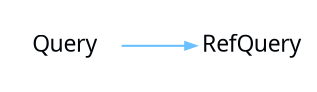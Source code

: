 digraph {
 rankdir = "LR"
 bgcolor = none;
 layout  = dot;
 edge [
   arrowsize = "0.5"
   color     = "#69BFFFFF"
 ]
 DLKNWLF[
   shape    = none
   label    = "Query"
   margin   = "0.01"
   fontname = "Segoe UI"
   fontsize = "11"
   fontcolor= "#010509FF"
 ]
 DNSNWLF[
   shape    = none
   label    = "RefQuery"
   margin   = "0.01"
   fontname = "Segoe UI"
   fontsize = "11"
   fontcolor= "#010509FF"
 ]
 DLKNWLF->DNSNWLF
}
